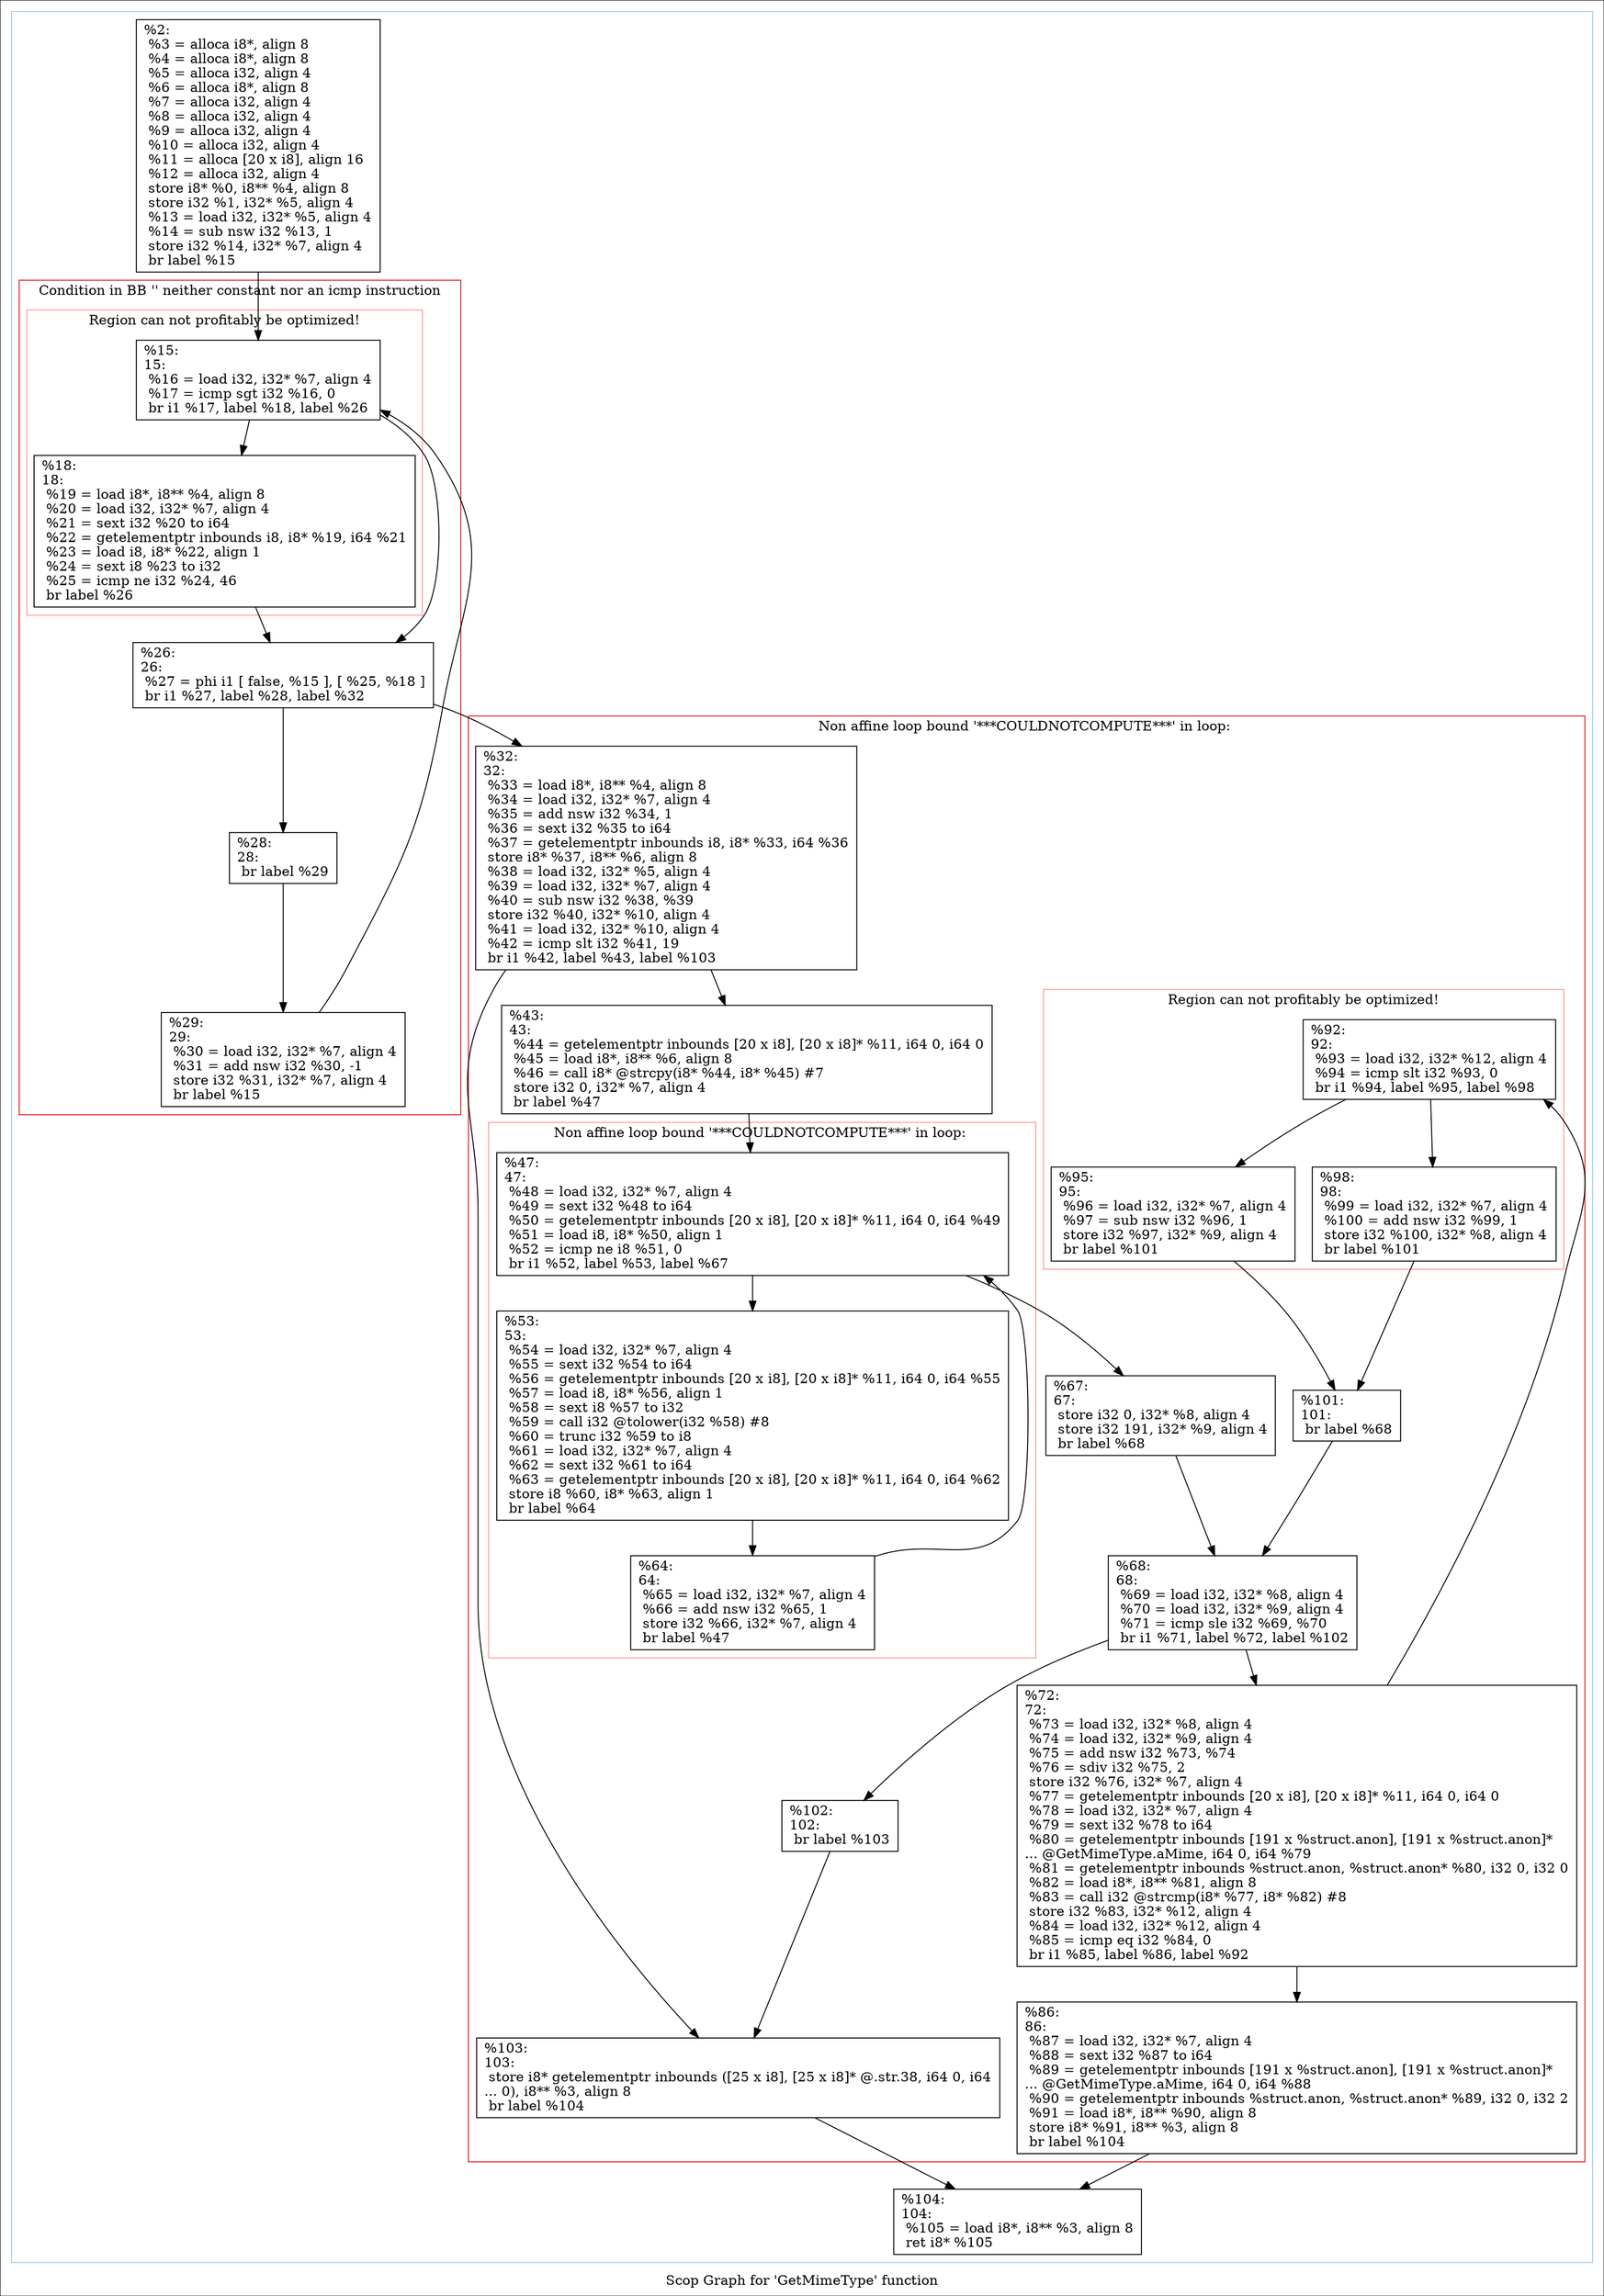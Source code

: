 digraph "Scop Graph for 'GetMimeType' function" {
	label="Scop Graph for 'GetMimeType' function";

	Node0x1b55ad0 [shape=record,label="{%2:\l  %3 = alloca i8*, align 8\l  %4 = alloca i8*, align 8\l  %5 = alloca i32, align 4\l  %6 = alloca i8*, align 8\l  %7 = alloca i32, align 4\l  %8 = alloca i32, align 4\l  %9 = alloca i32, align 4\l  %10 = alloca i32, align 4\l  %11 = alloca [20 x i8], align 16\l  %12 = alloca i32, align 4\l  store i8* %0, i8** %4, align 8\l  store i32 %1, i32* %5, align 4\l  %13 = load i32, i32* %5, align 4\l  %14 = sub nsw i32 %13, 1\l  store i32 %14, i32* %7, align 4\l  br label %15\l}"];
	Node0x1b55ad0 -> Node0x1b544b0;
	Node0x1b544b0 [shape=record,label="{%15:\l15:                                               \l  %16 = load i32, i32* %7, align 4\l  %17 = icmp sgt i32 %16, 0\l  br i1 %17, label %18, label %26\l}"];
	Node0x1b544b0 -> Node0x1b2e790;
	Node0x1b544b0 -> Node0x1b6b5f0;
	Node0x1b2e790 [shape=record,label="{%18:\l18:                                               \l  %19 = load i8*, i8** %4, align 8\l  %20 = load i32, i32* %7, align 4\l  %21 = sext i32 %20 to i64\l  %22 = getelementptr inbounds i8, i8* %19, i64 %21\l  %23 = load i8, i8* %22, align 1\l  %24 = sext i8 %23 to i32\l  %25 = icmp ne i32 %24, 46\l  br label %26\l}"];
	Node0x1b2e790 -> Node0x1b6b5f0;
	Node0x1b6b5f0 [shape=record,label="{%26:\l26:                                               \l  %27 = phi i1 [ false, %15 ], [ %25, %18 ]\l  br i1 %27, label %28, label %32\l}"];
	Node0x1b6b5f0 -> Node0x1b6c250;
	Node0x1b6b5f0 -> Node0x1b97e00;
	Node0x1b6c250 [shape=record,label="{%28:\l28:                                               \l  br label %29\l}"];
	Node0x1b6c250 -> Node0x1b91670;
	Node0x1b91670 [shape=record,label="{%29:\l29:                                               \l  %30 = load i32, i32* %7, align 4\l  %31 = add nsw i32 %30, -1\l  store i32 %31, i32* %7, align 4\l  br label %15\l}"];
	Node0x1b91670 -> Node0x1b544b0[constraint=false];
	Node0x1b97e00 [shape=record,label="{%32:\l32:                                               \l  %33 = load i8*, i8** %4, align 8\l  %34 = load i32, i32* %7, align 4\l  %35 = add nsw i32 %34, 1\l  %36 = sext i32 %35 to i64\l  %37 = getelementptr inbounds i8, i8* %33, i64 %36\l  store i8* %37, i8** %6, align 8\l  %38 = load i32, i32* %5, align 4\l  %39 = load i32, i32* %7, align 4\l  %40 = sub nsw i32 %38, %39\l  store i32 %40, i32* %10, align 4\l  %41 = load i32, i32* %10, align 4\l  %42 = icmp slt i32 %41, 19\l  br i1 %42, label %43, label %103\l}"];
	Node0x1b97e00 -> Node0x1b732e0;
	Node0x1b97e00 -> Node0x1b9e290;
	Node0x1b732e0 [shape=record,label="{%43:\l43:                                               \l  %44 = getelementptr inbounds [20 x i8], [20 x i8]* %11, i64 0, i64 0\l  %45 = load i8*, i8** %6, align 8\l  %46 = call i8* @strcpy(i8* %44, i8* %45) #7\l  store i32 0, i32* %7, align 4\l  br label %47\l}"];
	Node0x1b732e0 -> Node0x1b62bd0;
	Node0x1b62bd0 [shape=record,label="{%47:\l47:                                               \l  %48 = load i32, i32* %7, align 4\l  %49 = sext i32 %48 to i64\l  %50 = getelementptr inbounds [20 x i8], [20 x i8]* %11, i64 0, i64 %49\l  %51 = load i8, i8* %50, align 1\l  %52 = icmp ne i8 %51, 0\l  br i1 %52, label %53, label %67\l}"];
	Node0x1b62bd0 -> Node0x1ba1360;
	Node0x1b62bd0 -> Node0x1b213c0;
	Node0x1ba1360 [shape=record,label="{%53:\l53:                                               \l  %54 = load i32, i32* %7, align 4\l  %55 = sext i32 %54 to i64\l  %56 = getelementptr inbounds [20 x i8], [20 x i8]* %11, i64 0, i64 %55\l  %57 = load i8, i8* %56, align 1\l  %58 = sext i8 %57 to i32\l  %59 = call i32 @tolower(i32 %58) #8\l  %60 = trunc i32 %59 to i8\l  %61 = load i32, i32* %7, align 4\l  %62 = sext i32 %61 to i64\l  %63 = getelementptr inbounds [20 x i8], [20 x i8]* %11, i64 0, i64 %62\l  store i8 %60, i8* %63, align 1\l  br label %64\l}"];
	Node0x1ba1360 -> Node0x1b9bd10;
	Node0x1b9bd10 [shape=record,label="{%64:\l64:                                               \l  %65 = load i32, i32* %7, align 4\l  %66 = add nsw i32 %65, 1\l  store i32 %66, i32* %7, align 4\l  br label %47\l}"];
	Node0x1b9bd10 -> Node0x1b62bd0[constraint=false];
	Node0x1b213c0 [shape=record,label="{%67:\l67:                                               \l  store i32 0, i32* %8, align 4\l  store i32 191, i32* %9, align 4\l  br label %68\l}"];
	Node0x1b213c0 -> Node0x1ba3ae0;
	Node0x1ba3ae0 [shape=record,label="{%68:\l68:                                               \l  %69 = load i32, i32* %8, align 4\l  %70 = load i32, i32* %9, align 4\l  %71 = icmp sle i32 %69, %70\l  br i1 %71, label %72, label %102\l}"];
	Node0x1ba3ae0 -> Node0x1b68820;
	Node0x1ba3ae0 -> Node0x1b49f50;
	Node0x1b68820 [shape=record,label="{%72:\l72:                                               \l  %73 = load i32, i32* %8, align 4\l  %74 = load i32, i32* %9, align 4\l  %75 = add nsw i32 %73, %74\l  %76 = sdiv i32 %75, 2\l  store i32 %76, i32* %7, align 4\l  %77 = getelementptr inbounds [20 x i8], [20 x i8]* %11, i64 0, i64 0\l  %78 = load i32, i32* %7, align 4\l  %79 = sext i32 %78 to i64\l  %80 = getelementptr inbounds [191 x %struct.anon], [191 x %struct.anon]*\l... @GetMimeType.aMime, i64 0, i64 %79\l  %81 = getelementptr inbounds %struct.anon, %struct.anon* %80, i32 0, i32 0\l  %82 = load i8*, i8** %81, align 8\l  %83 = call i32 @strcmp(i8* %77, i8* %82) #8\l  store i32 %83, i32* %12, align 4\l  %84 = load i32, i32* %12, align 4\l  %85 = icmp eq i32 %84, 0\l  br i1 %85, label %86, label %92\l}"];
	Node0x1b68820 -> Node0x1b90560;
	Node0x1b68820 -> Node0x1b728c0;
	Node0x1b90560 [shape=record,label="{%86:\l86:                                               \l  %87 = load i32, i32* %7, align 4\l  %88 = sext i32 %87 to i64\l  %89 = getelementptr inbounds [191 x %struct.anon], [191 x %struct.anon]*\l... @GetMimeType.aMime, i64 0, i64 %88\l  %90 = getelementptr inbounds %struct.anon, %struct.anon* %89, i32 0, i32 2\l  %91 = load i8*, i8** %90, align 8\l  store i8* %91, i8** %3, align 8\l  br label %104\l}"];
	Node0x1b90560 -> Node0x1b28ae0;
	Node0x1b28ae0 [shape=record,label="{%104:\l104:                                              \l  %105 = load i8*, i8** %3, align 8\l  ret i8* %105\l}"];
	Node0x1b728c0 [shape=record,label="{%92:\l92:                                               \l  %93 = load i32, i32* %12, align 4\l  %94 = icmp slt i32 %93, 0\l  br i1 %94, label %95, label %98\l}"];
	Node0x1b728c0 -> Node0x1b48b60;
	Node0x1b728c0 -> Node0x1b7d3d0;
	Node0x1b48b60 [shape=record,label="{%95:\l95:                                               \l  %96 = load i32, i32* %7, align 4\l  %97 = sub nsw i32 %96, 1\l  store i32 %97, i32* %9, align 4\l  br label %101\l}"];
	Node0x1b48b60 -> Node0x1b7be90;
	Node0x1b7be90 [shape=record,label="{%101:\l101:                                              \l  br label %68\l}"];
	Node0x1b7be90 -> Node0x1ba3ae0;
	Node0x1b7d3d0 [shape=record,label="{%98:\l98:                                               \l  %99 = load i32, i32* %7, align 4\l  %100 = add nsw i32 %99, 1\l  store i32 %100, i32* %8, align 4\l  br label %101\l}"];
	Node0x1b7d3d0 -> Node0x1b7be90;
	Node0x1b49f50 [shape=record,label="{%102:\l102:                                              \l  br label %103\l}"];
	Node0x1b49f50 -> Node0x1b9e290;
	Node0x1b9e290 [shape=record,label="{%103:\l103:                                              \l  store i8* getelementptr inbounds ([25 x i8], [25 x i8]* @.str.38, i64 0, i64\l... 0), i8** %3, align 8\l  br label %104\l}"];
	Node0x1b9e290 -> Node0x1b28ae0;
	colorscheme = "paired12"
        subgraph cluster_0x1bbf8c0 {
          label = "";
          style = solid;
          color = 1
          subgraph cluster_0x1bf38d0 {
            label = "Condition in BB '' neither constant nor an icmp instruction";
            style = solid;
            color = 6
            subgraph cluster_0x1b615d0 {
              label = "Region can not profitably be optimized!";
              style = solid;
              color = 5
              Node0x1b544b0;
              Node0x1b2e790;
            }
            Node0x1b6b5f0;
            Node0x1b6c250;
            Node0x1b91670;
          }
          subgraph cluster_0x1b6bf50 {
            label = "Non affine loop bound '***COULDNOTCOMPUTE***' in loop: ";
            style = solid;
            color = 6
            subgraph cluster_0x1b61650 {
              label = "Non affine loop bound '***COULDNOTCOMPUTE***' in loop: ";
              style = solid;
              color = 5
              Node0x1b62bd0;
              Node0x1ba1360;
              Node0x1b9bd10;
            }
            subgraph cluster_0x1bbd8a0 {
              label = "Region can not profitably be optimized!";
              style = solid;
              color = 5
              Node0x1b728c0;
              Node0x1b48b60;
              Node0x1b7d3d0;
            }
            Node0x1b97e00;
            Node0x1b732e0;
            Node0x1b213c0;
            Node0x1ba3ae0;
            Node0x1b68820;
            Node0x1b90560;
            Node0x1b7be90;
            Node0x1b49f50;
            Node0x1b9e290;
          }
          Node0x1b55ad0;
          Node0x1b28ae0;
        }
}
